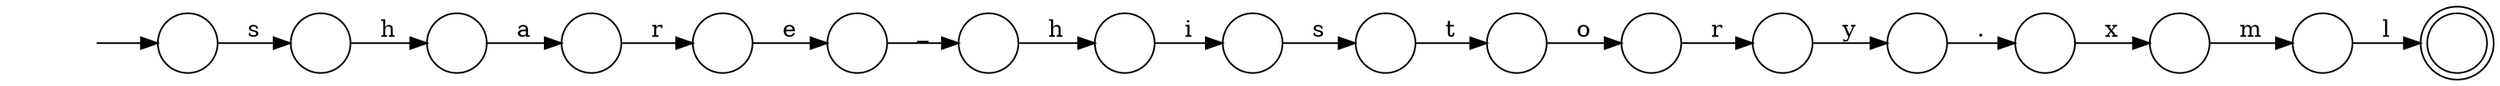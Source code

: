 digraph Automaton {
  rankdir = LR;
  0 [shape=doublecircle,label=""];
  1 [shape=circle,label=""];
  1 -> 11 [label="h"]
  2 [shape=circle,label=""];
  2 -> 5 [label="o"]
  3 [shape=circle,label=""];
  3 -> 0 [label="l"]
  4 [shape=circle,label=""];
  4 -> 12 [label="."]
  5 [shape=circle,label=""];
  5 -> 9 [label="r"]
  6 [shape=circle,label=""];
  6 -> 15 [label="e"]
  7 [shape=circle,label=""];
  7 -> 6 [label="r"]
  8 [shape=circle,label=""];
  initial [shape=plaintext,label=""];
  initial -> 8
  8 -> 1 [label="s"]
  9 [shape=circle,label=""];
  9 -> 4 [label="y"]
  10 [shape=circle,label=""];
  10 -> 17 [label="i"]
  11 [shape=circle,label=""];
  11 -> 7 [label="a"]
  12 [shape=circle,label=""];
  12 -> 13 [label="x"]
  13 [shape=circle,label=""];
  13 -> 3 [label="m"]
  14 [shape=circle,label=""];
  14 -> 2 [label="t"]
  15 [shape=circle,label=""];
  15 -> 16 [label="_"]
  16 [shape=circle,label=""];
  16 -> 10 [label="h"]
  17 [shape=circle,label=""];
  17 -> 14 [label="s"]
}
